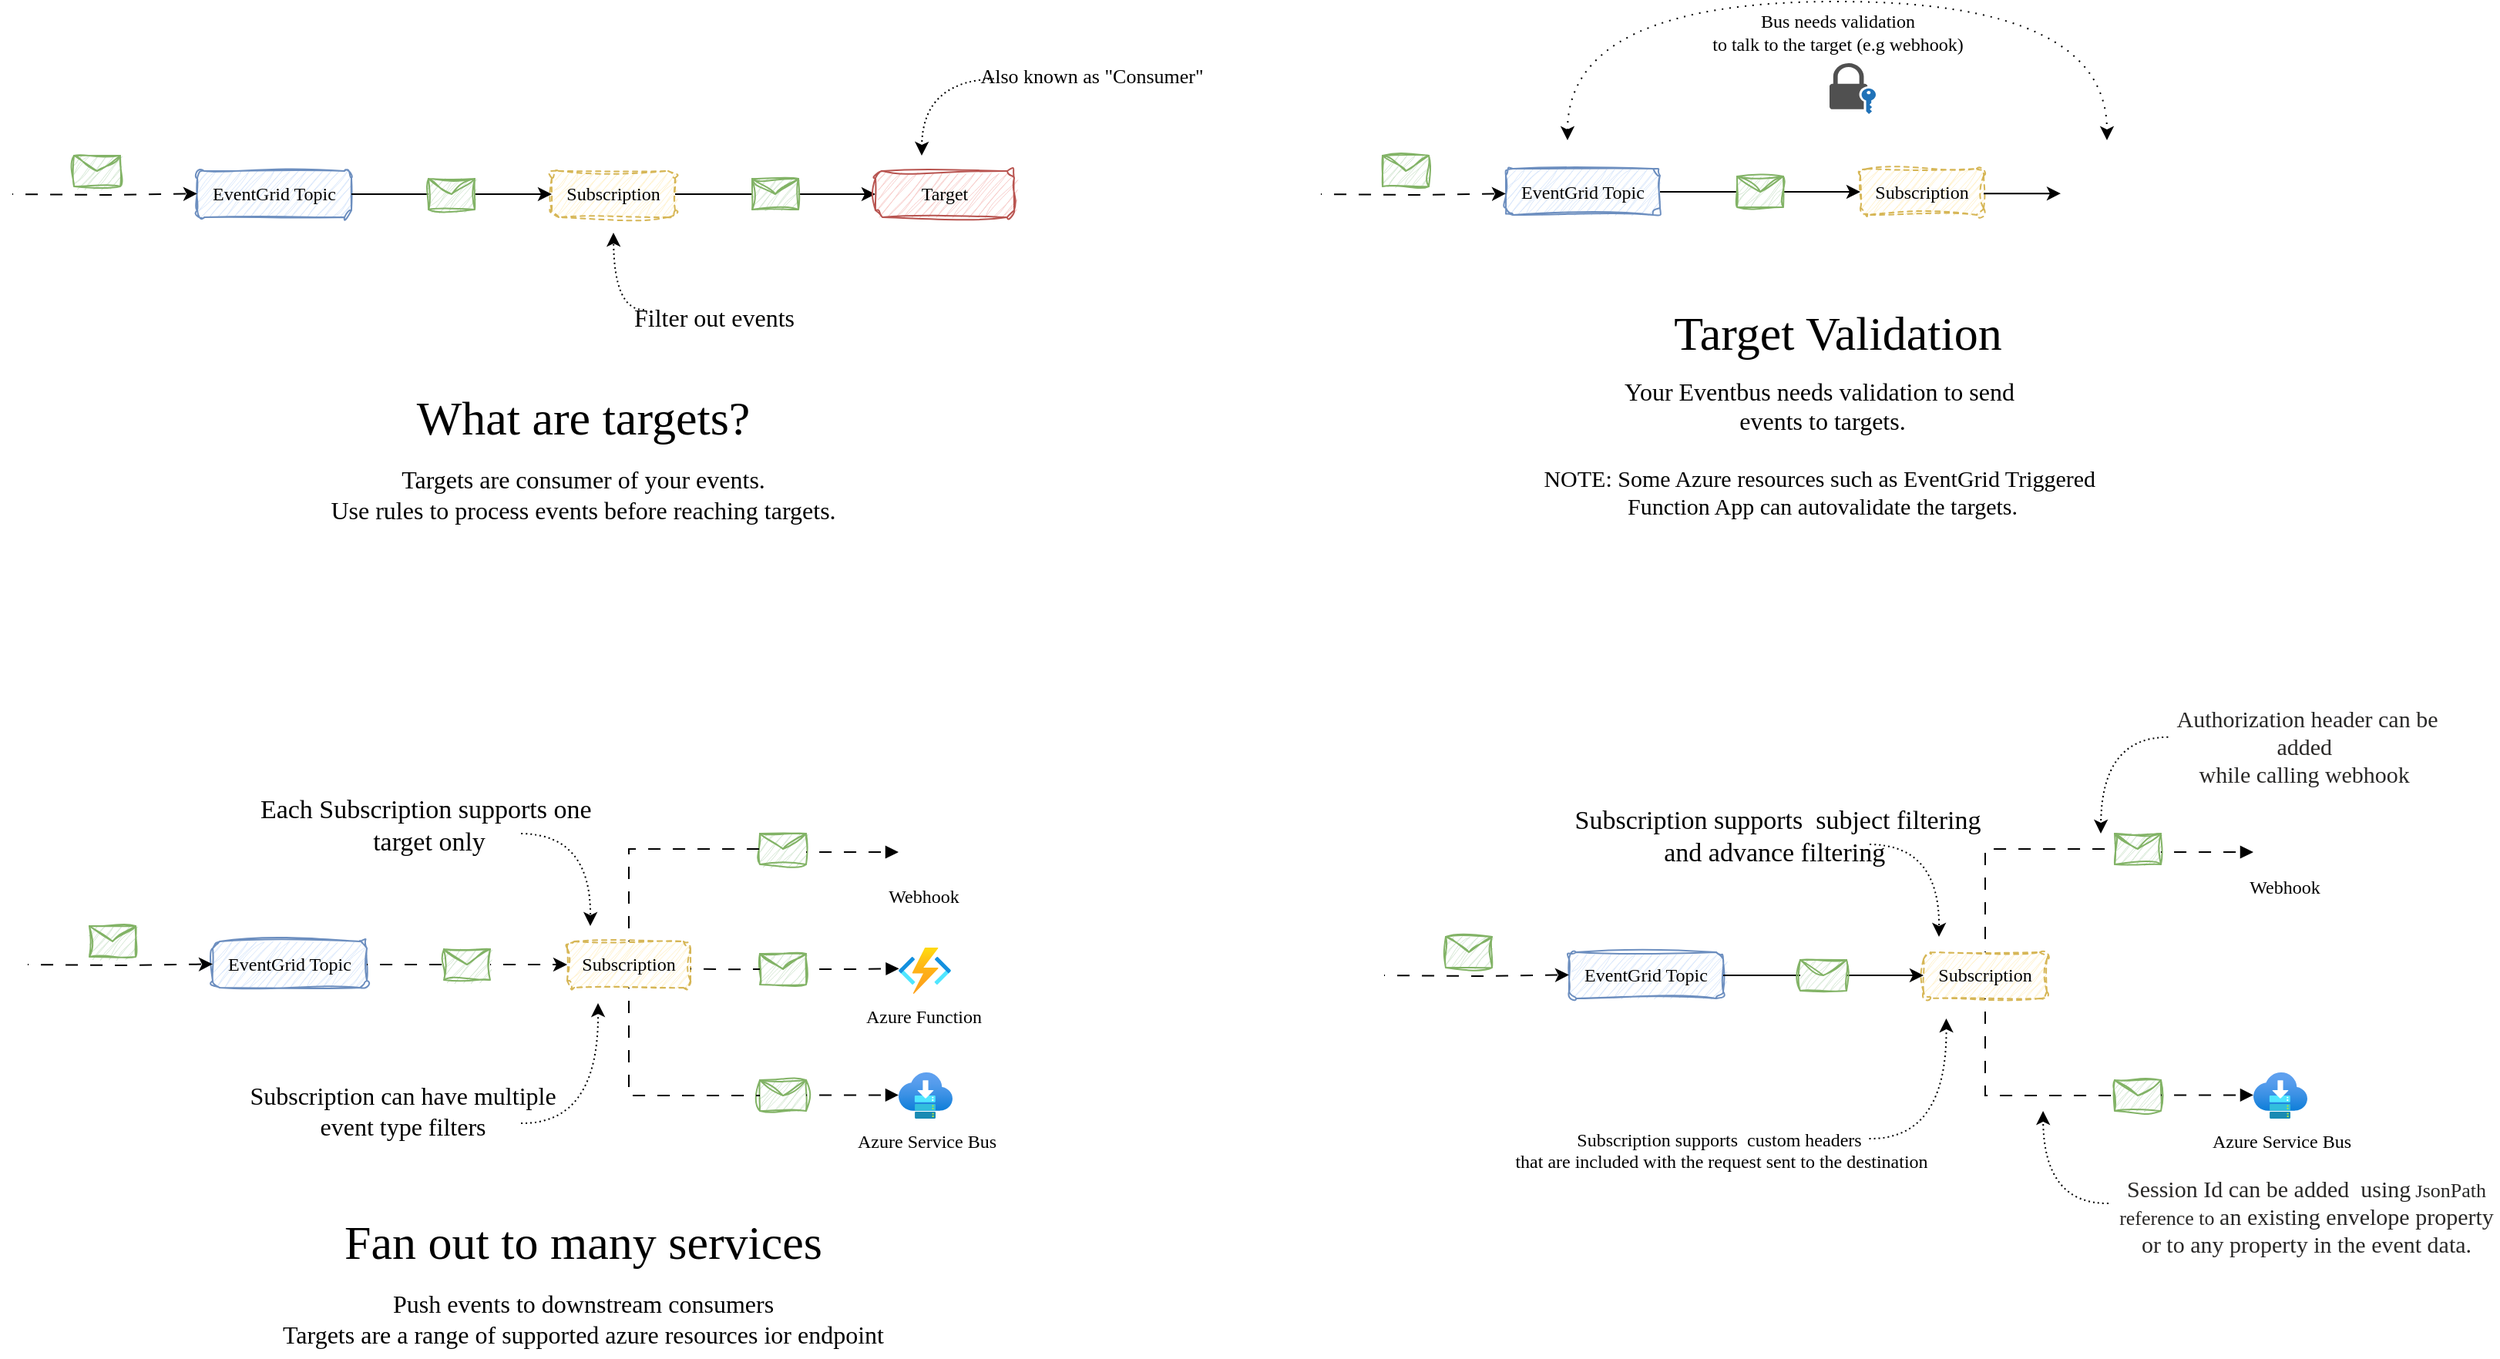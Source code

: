 <mxfile version="24.7.16">
  <diagram name="Page-1" id="GrYUF8oE6RTdTGo8shkD">
    <mxGraphModel dx="2281" dy="902" grid="1" gridSize="10" guides="1" tooltips="1" connect="1" arrows="1" fold="1" page="1" pageScale="1" pageWidth="850" pageHeight="1100" math="0" shadow="0">
      <root>
        <mxCell id="0" />
        <mxCell id="1" parent="0" />
        <mxCell id="PHdofVUeyuyEODz5zDS9-6" value="" style="edgeStyle=orthogonalEdgeStyle;rounded=0;orthogonalLoop=1;jettySize=auto;html=1;flowAnimation=0;" parent="1" source="PHdofVUeyuyEODz5zDS9-11" target="PHdofVUeyuyEODz5zDS9-2" edge="1">
          <mxGeometry relative="1" as="geometry" />
        </mxCell>
        <mxCell id="PHdofVUeyuyEODz5zDS9-1" value="&lt;font data-font-src=&quot;https://fonts.googleapis.com/css?family=Josefin+Sans&quot; face=&quot;Josefin Sans&quot;&gt;EventGrid Topic&lt;/font&gt;" style="rounded=1;whiteSpace=wrap;html=1;fillColor=#dae8fc;strokeColor=#6c8ebf;shadow=0;sketch=1;curveFitting=1;jiggle=2;" parent="1" vertex="1">
          <mxGeometry x="120" y="200" width="100" height="30" as="geometry" />
        </mxCell>
        <mxCell id="PHdofVUeyuyEODz5zDS9-5" value="" style="edgeStyle=orthogonalEdgeStyle;rounded=0;orthogonalLoop=1;jettySize=auto;html=1;flowAnimation=0;" parent="1" source="PHdofVUeyuyEODz5zDS9-13" target="PHdofVUeyuyEODz5zDS9-4" edge="1">
          <mxGeometry relative="1" as="geometry" />
        </mxCell>
        <mxCell id="PHdofVUeyuyEODz5zDS9-2" value="&lt;font face=&quot;Josefin Sans&quot;&gt;Subscription&lt;/font&gt;" style="rounded=1;whiteSpace=wrap;html=1;fillColor=#fff2cc;strokeColor=#d6b656;shadow=0;sketch=1;curveFitting=1;jiggle=2;dashed=1;" parent="1" vertex="1">
          <mxGeometry x="350" y="200" width="80" height="30" as="geometry" />
        </mxCell>
        <mxCell id="PHdofVUeyuyEODz5zDS9-4" value="&lt;font data-font-src=&quot;https://fonts.googleapis.com/css?family=Josefin+Sans&quot; face=&quot;Josefin Sans&quot;&gt;Target&lt;/font&gt;" style="rounded=1;whiteSpace=wrap;html=1;fillColor=#f8cecc;strokeColor=#b85450;shadow=0;sketch=1;curveFitting=1;jiggle=2;" parent="1" vertex="1">
          <mxGeometry x="560" y="200" width="90" height="30" as="geometry" />
        </mxCell>
        <mxCell id="PHdofVUeyuyEODz5zDS9-7" value="" style="shape=message;html=1;html=1;outlineConnect=0;labelPosition=center;verticalLabelPosition=bottom;align=center;verticalAlign=top;sketch=1;curveFitting=1;jiggle=2;fillColor=#d5e8d4;strokeColor=#82b366;" parent="1" vertex="1">
          <mxGeometry x="40" y="190" width="30" height="20" as="geometry" />
        </mxCell>
        <mxCell id="PHdofVUeyuyEODz5zDS9-8" value="" style="edgeStyle=orthogonalEdgeStyle;rounded=0;orthogonalLoop=1;jettySize=auto;html=1;flowAnimation=1;" parent="1" edge="1">
          <mxGeometry relative="1" as="geometry">
            <mxPoint y="215" as="sourcePoint" />
            <mxPoint x="120" y="214.71" as="targetPoint" />
          </mxGeometry>
        </mxCell>
        <mxCell id="PHdofVUeyuyEODz5zDS9-12" value="" style="edgeStyle=orthogonalEdgeStyle;rounded=0;orthogonalLoop=1;jettySize=auto;html=1;flowAnimation=0;endArrow=none;endFill=0;" parent="1" source="PHdofVUeyuyEODz5zDS9-1" target="PHdofVUeyuyEODz5zDS9-11" edge="1">
          <mxGeometry relative="1" as="geometry">
            <mxPoint x="240" y="215" as="sourcePoint" />
            <mxPoint x="320" y="215" as="targetPoint" />
          </mxGeometry>
        </mxCell>
        <mxCell id="PHdofVUeyuyEODz5zDS9-11" value="" style="shape=message;html=1;html=1;outlineConnect=0;labelPosition=center;verticalLabelPosition=bottom;align=center;verticalAlign=top;sketch=1;curveFitting=1;jiggle=2;fillColor=#d5e8d4;strokeColor=#82b366;" parent="1" vertex="1">
          <mxGeometry x="270" y="205" width="30" height="20" as="geometry" />
        </mxCell>
        <mxCell id="PHdofVUeyuyEODz5zDS9-14" value="" style="edgeStyle=orthogonalEdgeStyle;rounded=0;orthogonalLoop=1;jettySize=auto;html=1;flowAnimation=0;endArrow=none;endFill=0;" parent="1" source="PHdofVUeyuyEODz5zDS9-2" target="PHdofVUeyuyEODz5zDS9-13" edge="1">
          <mxGeometry relative="1" as="geometry">
            <mxPoint x="430" y="215" as="sourcePoint" />
            <mxPoint x="520" y="215" as="targetPoint" />
          </mxGeometry>
        </mxCell>
        <mxCell id="PHdofVUeyuyEODz5zDS9-13" value="" style="shape=message;html=1;html=1;outlineConnect=0;labelPosition=center;verticalLabelPosition=bottom;align=center;verticalAlign=top;sketch=1;curveFitting=1;jiggle=2;fillColor=#d5e8d4;strokeColor=#82b366;" parent="1" vertex="1">
          <mxGeometry x="480" y="205" width="30" height="20" as="geometry" />
        </mxCell>
        <mxCell id="PHdofVUeyuyEODz5zDS9-17" value="&lt;font style=&quot;font-size: 16px;&quot; data-font-src=&quot;https://fonts.googleapis.com/css?family=Caveat&quot; face=&quot;Caveat&quot;&gt;Filter out events&lt;/font&gt;" style="text;html=1;align=center;verticalAlign=middle;resizable=0;points=[];autosize=1;strokeColor=none;fillColor=none;" parent="1" vertex="1">
          <mxGeometry x="400" y="280" width="110" height="30" as="geometry" />
        </mxCell>
        <mxCell id="PHdofVUeyuyEODz5zDS9-18" value="" style="endArrow=classic;html=1;rounded=0;edgeStyle=orthogonalEdgeStyle;curved=1;dashed=1;dashPattern=1 2;" parent="1" edge="1">
          <mxGeometry width="50" height="50" relative="1" as="geometry">
            <mxPoint x="410" y="290" as="sourcePoint" />
            <mxPoint x="390" y="240" as="targetPoint" />
          </mxGeometry>
        </mxCell>
        <mxCell id="PHdofVUeyuyEODz5zDS9-19" value="&lt;font style=&quot;font-size: 13px;&quot; data-font-src=&quot;https://fonts.googleapis.com/css?family=Caveat&quot; face=&quot;Caveat&quot;&gt;Also known as &quot;Consumer&quot;&lt;/font&gt;" style="text;html=1;align=center;verticalAlign=middle;resizable=0;points=[];autosize=1;strokeColor=none;fillColor=none;" parent="1" vertex="1">
          <mxGeometry x="630" y="123" width="140" height="30" as="geometry" />
        </mxCell>
        <mxCell id="PHdofVUeyuyEODz5zDS9-20" value="" style="endArrow=classic;html=1;rounded=0;edgeStyle=orthogonalEdgeStyle;curved=1;dashed=1;dashPattern=1 2;" parent="1" edge="1">
          <mxGeometry width="50" height="50" relative="1" as="geometry">
            <mxPoint x="640" y="140" as="sourcePoint" />
            <mxPoint x="590" y="190" as="targetPoint" />
          </mxGeometry>
        </mxCell>
        <mxCell id="CdSDZ0MYqv3ggpqTRvi0-1" value="" style="edgeStyle=orthogonalEdgeStyle;rounded=0;orthogonalLoop=1;jettySize=auto;html=1;flowAnimation=0;" edge="1" parent="1" source="CdSDZ0MYqv3ggpqTRvi0-7" target="CdSDZ0MYqv3ggpqTRvi0-4">
          <mxGeometry relative="1" as="geometry" />
        </mxCell>
        <mxCell id="CdSDZ0MYqv3ggpqTRvi0-2" value="&lt;span style=&quot;font-family: &amp;quot;Josefin Sans&amp;quot;;&quot;&gt;EventGrid Topic&lt;/span&gt;" style="rounded=1;whiteSpace=wrap;html=1;fillColor=#dae8fc;strokeColor=#6c8ebf;shadow=0;sketch=1;curveFitting=1;jiggle=2;" vertex="1" parent="1">
          <mxGeometry x="969" y="198.5" width="100" height="30" as="geometry" />
        </mxCell>
        <mxCell id="CdSDZ0MYqv3ggpqTRvi0-4" value="&lt;font face=&quot;Josefin Sans&quot;&gt;Subscription&lt;/font&gt;" style="rounded=1;whiteSpace=wrap;html=1;fillColor=#fff2cc;strokeColor=#d6b656;shadow=0;sketch=1;curveFitting=1;jiggle=2;dashed=1;" vertex="1" parent="1">
          <mxGeometry x="1199" y="198.5" width="80" height="30" as="geometry" />
        </mxCell>
        <mxCell id="CdSDZ0MYqv3ggpqTRvi0-6" value="" style="edgeStyle=orthogonalEdgeStyle;rounded=0;orthogonalLoop=1;jettySize=auto;html=1;flowAnimation=0;endArrow=none;endFill=0;" edge="1" parent="1" source="CdSDZ0MYqv3ggpqTRvi0-2" target="CdSDZ0MYqv3ggpqTRvi0-7">
          <mxGeometry relative="1" as="geometry">
            <mxPoint x="1089" y="213.5" as="sourcePoint" />
            <mxPoint x="1169" y="213.5" as="targetPoint" />
          </mxGeometry>
        </mxCell>
        <mxCell id="CdSDZ0MYqv3ggpqTRvi0-7" value="" style="shape=message;html=1;html=1;outlineConnect=0;labelPosition=center;verticalLabelPosition=bottom;align=center;verticalAlign=top;sketch=1;curveFitting=1;jiggle=2;fillColor=#d5e8d4;strokeColor=#82b366;" vertex="1" parent="1">
          <mxGeometry x="1119" y="203.5" width="30" height="20" as="geometry" />
        </mxCell>
        <mxCell id="CdSDZ0MYqv3ggpqTRvi0-18" value="" style="shape=image;verticalLabelPosition=bottom;labelBackgroundColor=default;verticalAlign=top;aspect=fixed;imageAspect=0;image=https://a.slack-edge.com/80588/img/services/outgoing-webhook_512.png;" vertex="1" parent="1">
          <mxGeometry x="1329" y="182.5" width="62" height="62" as="geometry" />
        </mxCell>
        <mxCell id="CdSDZ0MYqv3ggpqTRvi0-26" value="" style="edgeStyle=orthogonalEdgeStyle;rounded=0;orthogonalLoop=1;jettySize=auto;html=1;flowAnimation=0;" edge="1" parent="1">
          <mxGeometry relative="1" as="geometry">
            <mxPoint x="1279" y="214.58" as="sourcePoint" />
            <mxPoint x="1329" y="214.58" as="targetPoint" />
          </mxGeometry>
        </mxCell>
        <mxCell id="CdSDZ0MYqv3ggpqTRvi0-27" value="" style="endArrow=classic;startArrow=classic;html=1;rounded=0;edgeStyle=orthogonalEdgeStyle;curved=1;dashed=1;dashPattern=1 4;" edge="1" parent="1">
          <mxGeometry width="50" height="50" relative="1" as="geometry">
            <mxPoint x="1009" y="180" as="sourcePoint" />
            <mxPoint x="1359" y="180" as="targetPoint" />
            <Array as="points">
              <mxPoint x="1009" y="90" />
              <mxPoint x="1359" y="90" />
            </Array>
          </mxGeometry>
        </mxCell>
        <mxCell id="CdSDZ0MYqv3ggpqTRvi0-31" value="" style="pointerEvents=1;shadow=0;dashed=0;html=1;strokeColor=none;fillColor=#505050;labelPosition=center;verticalLabelPosition=bottom;verticalAlign=top;outlineConnect=0;align=center;shape=mxgraph.office.security.lock_with_key_security_blue;" vertex="1" parent="1">
          <mxGeometry x="1179" y="130" width="30" height="33" as="geometry" />
        </mxCell>
        <mxCell id="CdSDZ0MYqv3ggpqTRvi0-33" value="Bus needs validation&lt;div&gt;to talk to the target (e.g webhook)&lt;/div&gt;" style="text;html=1;align=center;verticalAlign=middle;resizable=0;points=[];autosize=1;strokeColor=none;fillColor=none;fontFamily=Josefin Sans;fontSource=https%3A%2F%2Ffonts.googleapis.com%2Fcss%3Ffamily%3DJosefin%2BSans;" vertex="1" parent="1">
          <mxGeometry x="1079" y="90" width="210" height="40" as="geometry" />
        </mxCell>
        <mxCell id="CdSDZ0MYqv3ggpqTRvi0-36" value="What are targets?" style="text;html=1;align=center;verticalAlign=middle;resizable=0;points=[];autosize=1;strokeColor=none;fillColor=none;fontFamily=Josefin Sans;fontSource=https%3A%2F%2Ffonts.googleapis.com%2Fcss%3Ffamily%3DJosefin%2BSans;fontSize=31;" vertex="1" parent="1">
          <mxGeometry x="230" y="335" width="280" height="50" as="geometry" />
        </mxCell>
        <mxCell id="CdSDZ0MYqv3ggpqTRvi0-37" value="Targets are consumer of your events.&lt;div style=&quot;font-size: 16px;&quot;&gt;Use rules to process events before reaching targets.&lt;/div&gt;" style="text;html=1;align=center;verticalAlign=middle;resizable=0;points=[];autosize=1;strokeColor=none;fillColor=none;fontFamily=Poppins;fontSource=https%3A%2F%2Ffonts.googleapis.com%2Fcss%3Ffamily%3DPoppins;fontSize=16;" vertex="1" parent="1">
          <mxGeometry x="150" y="385" width="440" height="50" as="geometry" />
        </mxCell>
        <mxCell id="CdSDZ0MYqv3ggpqTRvi0-38" value="Target Validation" style="text;html=1;align=center;verticalAlign=middle;resizable=0;points=[];autosize=1;strokeColor=none;fillColor=none;fontFamily=Josefin Sans;fontSource=https%3A%2F%2Ffonts.googleapis.com%2Fcss%3Ffamily%3DJosefin%2BSans;fontSize=31;" vertex="1" parent="1">
          <mxGeometry x="1049" y="280" width="270" height="50" as="geometry" />
        </mxCell>
        <mxCell id="CdSDZ0MYqv3ggpqTRvi0-41" value="Your Eventbus needs validation to send&amp;nbsp;&lt;div&gt;events to targets.&lt;/div&gt;&lt;div&gt;&lt;br&gt;&lt;/div&gt;&lt;div style=&quot;font-size: 15px;&quot;&gt;&lt;font style=&quot;font-size: 15px;&quot; face=&quot;Poppins&quot; data-font-src=&quot;https://fonts.googleapis.com/css?family=Poppins&quot;&gt;NOTE: Some Azure resources such as EventGrid Triggered&amp;nbsp;&lt;/font&gt;&lt;/div&gt;&lt;div style=&quot;font-size: 15px;&quot;&gt;&lt;font style=&quot;font-size: 15px;&quot; face=&quot;Poppins&quot; data-font-src=&quot;https://fonts.googleapis.com/css?family=Poppins&quot;&gt;Function App&amp;nbsp;&lt;span style=&quot;background-color: initial;&quot;&gt;can autovalidate the targets.&lt;/span&gt;&lt;/font&gt;&lt;/div&gt;" style="text;html=1;align=center;verticalAlign=middle;resizable=0;points=[];autosize=1;strokeColor=none;fillColor=none;fontFamily=Poppins;fontSource=https%3A%2F%2Ffonts.googleapis.com%2Fcss%3Ffamily%3DPoppins;fontSize=16;" vertex="1" parent="1">
          <mxGeometry x="949" y="325" width="450" height="110" as="geometry" />
        </mxCell>
        <mxCell id="CdSDZ0MYqv3ggpqTRvi0-42" value="" style="edgeStyle=orthogonalEdgeStyle;rounded=0;orthogonalLoop=1;jettySize=auto;html=1;flowAnimation=1;" edge="1" parent="1" source="CdSDZ0MYqv3ggpqTRvi0-48" target="CdSDZ0MYqv3ggpqTRvi0-44">
          <mxGeometry relative="1" as="geometry" />
        </mxCell>
        <mxCell id="CdSDZ0MYqv3ggpqTRvi0-43" value="&lt;span style=&quot;font-family: &amp;quot;Josefin Sans&amp;quot;;&quot;&gt;EventGrid Topic&lt;/span&gt;" style="rounded=1;whiteSpace=wrap;html=1;fillColor=#dae8fc;strokeColor=#6c8ebf;shadow=0;sketch=1;curveFitting=1;jiggle=2;" vertex="1" parent="1">
          <mxGeometry x="130" y="700" width="100" height="30" as="geometry" />
        </mxCell>
        <mxCell id="CdSDZ0MYqv3ggpqTRvi0-44" value="&lt;font face=&quot;Josefin Sans&quot;&gt;Subscription&lt;/font&gt;" style="rounded=1;whiteSpace=wrap;html=1;fillColor=#fff2cc;strokeColor=#d6b656;shadow=0;sketch=1;curveFitting=1;jiggle=2;dashed=1;" vertex="1" parent="1">
          <mxGeometry x="360" y="700" width="80" height="30" as="geometry" />
        </mxCell>
        <mxCell id="CdSDZ0MYqv3ggpqTRvi0-45" value="" style="shape=message;html=1;html=1;outlineConnect=0;labelPosition=center;verticalLabelPosition=bottom;align=center;verticalAlign=top;sketch=1;curveFitting=1;jiggle=2;fillColor=#d5e8d4;strokeColor=#82b366;" vertex="1" parent="1">
          <mxGeometry x="50" y="690" width="30" height="20" as="geometry" />
        </mxCell>
        <mxCell id="CdSDZ0MYqv3ggpqTRvi0-46" value="" style="edgeStyle=orthogonalEdgeStyle;rounded=0;orthogonalLoop=1;jettySize=auto;html=1;flowAnimation=1;" edge="1" parent="1">
          <mxGeometry relative="1" as="geometry">
            <mxPoint x="10" y="715" as="sourcePoint" />
            <mxPoint x="130" y="714.71" as="targetPoint" />
          </mxGeometry>
        </mxCell>
        <mxCell id="CdSDZ0MYqv3ggpqTRvi0-47" value="" style="edgeStyle=orthogonalEdgeStyle;rounded=0;orthogonalLoop=1;jettySize=auto;html=1;flowAnimation=1;endArrow=none;endFill=0;" edge="1" parent="1" source="CdSDZ0MYqv3ggpqTRvi0-43" target="CdSDZ0MYqv3ggpqTRvi0-48">
          <mxGeometry relative="1" as="geometry">
            <mxPoint x="250" y="715" as="sourcePoint" />
            <mxPoint x="330" y="715" as="targetPoint" />
          </mxGeometry>
        </mxCell>
        <mxCell id="CdSDZ0MYqv3ggpqTRvi0-48" value="" style="shape=message;html=1;html=1;outlineConnect=0;labelPosition=center;verticalLabelPosition=bottom;align=center;verticalAlign=top;sketch=1;curveFitting=1;jiggle=2;fillColor=#d5e8d4;strokeColor=#82b366;" vertex="1" parent="1">
          <mxGeometry x="280" y="705" width="30" height="20" as="geometry" />
        </mxCell>
        <mxCell id="CdSDZ0MYqv3ggpqTRvi0-49" value="" style="edgeStyle=orthogonalEdgeStyle;rounded=0;orthogonalLoop=1;jettySize=auto;html=1;flowAnimation=1;endArrow=block;endFill=1;entryX=0.008;entryY=0.455;entryDx=0;entryDy=0;entryPerimeter=0;" edge="1" parent="1" source="CdSDZ0MYqv3ggpqTRvi0-60" target="CdSDZ0MYqv3ggpqTRvi0-53">
          <mxGeometry relative="1" as="geometry">
            <mxPoint x="315" y="716" as="sourcePoint" />
            <mxPoint x="571.464" y="716.28" as="targetPoint" />
          </mxGeometry>
        </mxCell>
        <mxCell id="CdSDZ0MYqv3ggpqTRvi0-53" value="" style="image;aspect=fixed;html=1;points=[];align=center;fontSize=12;image=img/lib/azure2/iot/Function_Apps.svg;" vertex="1" parent="1">
          <mxGeometry x="575" y="704" width="34" height="30" as="geometry" />
        </mxCell>
        <mxCell id="CdSDZ0MYqv3ggpqTRvi0-55" value="" style="shape=image;verticalLabelPosition=bottom;labelBackgroundColor=default;verticalAlign=top;aspect=fixed;imageAspect=0;image=https://a.slack-edge.com/80588/img/services/outgoing-webhook_512.png;" vertex="1" parent="1">
          <mxGeometry x="581" y="630" width="20" height="20" as="geometry" />
        </mxCell>
        <mxCell id="CdSDZ0MYqv3ggpqTRvi0-58" value="" style="image;aspect=fixed;html=1;points=[];align=center;fontSize=12;image=img/lib/azure2/general/Service_Bus.svg;" vertex="1" parent="1">
          <mxGeometry x="575" y="785" width="35" height="30" as="geometry" />
        </mxCell>
        <mxCell id="CdSDZ0MYqv3ggpqTRvi0-60" value="" style="shape=message;html=1;html=1;outlineConnect=0;labelPosition=center;verticalLabelPosition=bottom;align=center;verticalAlign=top;sketch=1;curveFitting=1;jiggle=2;fillColor=#d5e8d4;strokeColor=#82b366;" vertex="1" parent="1">
          <mxGeometry x="485" y="708" width="30" height="20" as="geometry" />
        </mxCell>
        <mxCell id="CdSDZ0MYqv3ggpqTRvi0-65" value="" style="shape=message;html=1;html=1;outlineConnect=0;labelPosition=center;verticalLabelPosition=bottom;align=center;verticalAlign=top;sketch=1;curveFitting=1;jiggle=2;fillColor=#d5e8d4;strokeColor=#82b366;" vertex="1" parent="1">
          <mxGeometry x="485" y="790" width="30" height="20" as="geometry" />
        </mxCell>
        <mxCell id="CdSDZ0MYqv3ggpqTRvi0-71" value="" style="shape=message;html=1;html=1;outlineConnect=0;labelPosition=center;verticalLabelPosition=bottom;align=center;verticalAlign=top;sketch=1;curveFitting=1;jiggle=2;fillColor=#d5e8d4;strokeColor=#82b366;" vertex="1" parent="1">
          <mxGeometry x="485" y="630" width="30" height="20" as="geometry" />
        </mxCell>
        <mxCell id="CdSDZ0MYqv3ggpqTRvi0-72" value="" style="edgeStyle=orthogonalEdgeStyle;rounded=0;orthogonalLoop=1;jettySize=auto;html=1;flowAnimation=1;endArrow=none;endFill=0;entryX=0;entryY=0.5;entryDx=0;entryDy=0;fontStyle=1" edge="1" parent="1" target="CdSDZ0MYqv3ggpqTRvi0-60">
          <mxGeometry relative="1" as="geometry">
            <mxPoint x="440" y="717.71" as="sourcePoint" />
            <mxPoint x="496" y="717.71" as="targetPoint" />
          </mxGeometry>
        </mxCell>
        <mxCell id="CdSDZ0MYqv3ggpqTRvi0-74" value="" style="edgeStyle=orthogonalEdgeStyle;rounded=0;orthogonalLoop=1;jettySize=auto;html=1;flowAnimation=1;endArrow=none;endFill=0;entryX=0;entryY=0.5;entryDx=0;entryDy=0;exitX=0.5;exitY=0;exitDx=0;exitDy=0;" edge="1" parent="1" source="CdSDZ0MYqv3ggpqTRvi0-44" target="CdSDZ0MYqv3ggpqTRvi0-71">
          <mxGeometry relative="1" as="geometry">
            <mxPoint x="450" y="727.71" as="sourcePoint" />
            <mxPoint x="620" y="728" as="targetPoint" />
          </mxGeometry>
        </mxCell>
        <mxCell id="CdSDZ0MYqv3ggpqTRvi0-75" value="" style="edgeStyle=orthogonalEdgeStyle;rounded=0;orthogonalLoop=1;jettySize=auto;html=1;flowAnimation=1;endArrow=none;endFill=0;entryX=0;entryY=0.5;entryDx=0;entryDy=0;exitX=0.5;exitY=1;exitDx=0;exitDy=0;" edge="1" parent="1" source="CdSDZ0MYqv3ggpqTRvi0-44" target="CdSDZ0MYqv3ggpqTRvi0-65">
          <mxGeometry relative="1" as="geometry">
            <mxPoint x="450" y="727.71" as="sourcePoint" />
            <mxPoint x="620" y="728" as="targetPoint" />
          </mxGeometry>
        </mxCell>
        <mxCell id="CdSDZ0MYqv3ggpqTRvi0-76" value="" style="edgeStyle=orthogonalEdgeStyle;rounded=0;orthogonalLoop=1;jettySize=auto;html=1;flowAnimation=1;endArrow=block;endFill=1;entryX=0.008;entryY=0.455;entryDx=0;entryDy=0;entryPerimeter=0;" edge="1" parent="1">
          <mxGeometry relative="1" as="geometry">
            <mxPoint x="515" y="799.71" as="sourcePoint" />
            <mxPoint x="575" y="799.71" as="targetPoint" />
          </mxGeometry>
        </mxCell>
        <mxCell id="CdSDZ0MYqv3ggpqTRvi0-77" value="" style="edgeStyle=orthogonalEdgeStyle;rounded=0;orthogonalLoop=1;jettySize=auto;html=1;flowAnimation=1;endArrow=block;endFill=1;entryX=0.008;entryY=0.455;entryDx=0;entryDy=0;entryPerimeter=0;" edge="1" parent="1">
          <mxGeometry relative="1" as="geometry">
            <mxPoint x="515" y="642" as="sourcePoint" />
            <mxPoint x="575" y="642" as="targetPoint" />
          </mxGeometry>
        </mxCell>
        <mxCell id="CdSDZ0MYqv3ggpqTRvi0-78" value="&lt;font style=&quot;font-size: 17px;&quot; face=&quot;Caveat&quot;&gt;Each Subscription supports one&amp;nbsp;&lt;/font&gt;&lt;div style=&quot;font-size: 17px;&quot;&gt;&lt;font style=&quot;font-size: 17px;&quot; face=&quot;Caveat&quot;&gt;target only&lt;/font&gt;&lt;/div&gt;" style="text;html=1;align=center;verticalAlign=middle;resizable=0;points=[];autosize=1;strokeColor=none;fillColor=none;" vertex="1" parent="1">
          <mxGeometry x="165" y="600" width="210" height="50" as="geometry" />
        </mxCell>
        <mxCell id="CdSDZ0MYqv3ggpqTRvi0-79" value="" style="endArrow=classic;html=1;rounded=0;edgeStyle=orthogonalEdgeStyle;curved=1;dashed=1;dashPattern=1 2;" edge="1" parent="1">
          <mxGeometry width="50" height="50" relative="1" as="geometry">
            <mxPoint x="330" y="630" as="sourcePoint" />
            <mxPoint x="375" y="690" as="targetPoint" />
          </mxGeometry>
        </mxCell>
        <mxCell id="CdSDZ0MYqv3ggpqTRvi0-82" value="&lt;font style=&quot;font-size: 16px;&quot; data-font-src=&quot;https://fonts.googleapis.com/css?family=Caveat&quot; face=&quot;Caveat&quot;&gt;Subscription can have multiple&amp;nbsp;&lt;/font&gt;&lt;div&gt;&lt;font style=&quot;font-size: 16px;&quot; data-font-src=&quot;https://fonts.googleapis.com/css?family=Caveat&quot; face=&quot;Caveat&quot;&gt;event type filters&amp;nbsp;&lt;/font&gt;&lt;/div&gt;" style="text;html=1;align=center;verticalAlign=middle;resizable=0;points=[];autosize=1;strokeColor=none;fillColor=none;" vertex="1" parent="1">
          <mxGeometry x="160" y="785" width="190" height="50" as="geometry" />
        </mxCell>
        <mxCell id="CdSDZ0MYqv3ggpqTRvi0-83" value="" style="endArrow=classic;html=1;rounded=0;edgeStyle=orthogonalEdgeStyle;curved=1;dashed=1;dashPattern=1 2;" edge="1" parent="1">
          <mxGeometry width="50" height="50" relative="1" as="geometry">
            <mxPoint x="330" y="818" as="sourcePoint" />
            <mxPoint x="380" y="740" as="targetPoint" />
          </mxGeometry>
        </mxCell>
        <mxCell id="CdSDZ0MYqv3ggpqTRvi0-84" value="Webhook" style="text;html=1;align=center;verticalAlign=middle;resizable=0;points=[];autosize=1;strokeColor=none;fillColor=none;fontFamily=Josefin Sans;fontSource=https%3A%2F%2Ffonts.googleapis.com%2Fcss%3Ffamily%3DJosefin%2BSans;" vertex="1" parent="1">
          <mxGeometry x="556" y="656" width="70" height="30" as="geometry" />
        </mxCell>
        <mxCell id="CdSDZ0MYqv3ggpqTRvi0-85" value="Azure Function" style="text;html=1;align=center;verticalAlign=middle;resizable=0;points=[];autosize=1;strokeColor=none;fillColor=none;fontFamily=Josefin Sans;fontSource=https%3A%2F%2Ffonts.googleapis.com%2Fcss%3Ffamily%3DJosefin%2BSans;" vertex="1" parent="1">
          <mxGeometry x="541" y="734" width="100" height="30" as="geometry" />
        </mxCell>
        <mxCell id="CdSDZ0MYqv3ggpqTRvi0-86" value="Azure Service Bus" style="text;html=1;align=center;verticalAlign=middle;resizable=0;points=[];autosize=1;strokeColor=none;fillColor=none;fontFamily=Josefin Sans;fontSource=https%3A%2F%2Ffonts.googleapis.com%2Fcss%3Ffamily%3DJosefin%2BSans;" vertex="1" parent="1">
          <mxGeometry x="532.5" y="815" width="120" height="30" as="geometry" />
        </mxCell>
        <mxCell id="CdSDZ0MYqv3ggpqTRvi0-87" value="Fan out to many services" style="text;html=1;align=center;verticalAlign=middle;resizable=0;points=[];autosize=1;strokeColor=none;fillColor=none;fontFamily=Josefin Sans;fontSource=https%3A%2F%2Ffonts.googleapis.com%2Fcss%3Ffamily%3DJosefin%2BSans;fontSize=31;" vertex="1" parent="1">
          <mxGeometry x="185" y="870" width="370" height="50" as="geometry" />
        </mxCell>
        <mxCell id="CdSDZ0MYqv3ggpqTRvi0-88" value="&lt;div style=&quot;font-size: 16px;&quot;&gt;Push events to downstream consumers&lt;/div&gt;&lt;div style=&quot;font-size: 16px;&quot;&gt;Targets are a range of supported azure resources ior endpoint&lt;/div&gt;" style="text;html=1;align=center;verticalAlign=middle;resizable=0;points=[];autosize=1;strokeColor=none;fillColor=none;fontFamily=Poppins;fontSource=https%3A%2F%2Ffonts.googleapis.com%2Fcss%3Ffamily%3DPoppins;fontSize=16;" vertex="1" parent="1">
          <mxGeometry x="110" y="920" width="520" height="50" as="geometry" />
        </mxCell>
        <mxCell id="CdSDZ0MYqv3ggpqTRvi0-89" value="" style="shape=message;html=1;html=1;outlineConnect=0;labelPosition=center;verticalLabelPosition=bottom;align=center;verticalAlign=top;sketch=1;curveFitting=1;jiggle=2;fillColor=#d5e8d4;strokeColor=#82b366;" vertex="1" parent="1">
          <mxGeometry x="889" y="190" width="30" height="20" as="geometry" />
        </mxCell>
        <mxCell id="CdSDZ0MYqv3ggpqTRvi0-90" value="" style="edgeStyle=orthogonalEdgeStyle;rounded=0;orthogonalLoop=1;jettySize=auto;html=1;flowAnimation=1;" edge="1" parent="1">
          <mxGeometry relative="1" as="geometry">
            <mxPoint x="849" y="215" as="sourcePoint" />
            <mxPoint x="969" y="214.71" as="targetPoint" />
          </mxGeometry>
        </mxCell>
        <mxCell id="CdSDZ0MYqv3ggpqTRvi0-91" value="" style="edgeStyle=orthogonalEdgeStyle;rounded=0;orthogonalLoop=1;jettySize=auto;html=1;flowAnimation=0;" edge="1" parent="1" source="CdSDZ0MYqv3ggpqTRvi0-99" target="CdSDZ0MYqv3ggpqTRvi0-94">
          <mxGeometry relative="1" as="geometry" />
        </mxCell>
        <mxCell id="CdSDZ0MYqv3ggpqTRvi0-92" value="&lt;font data-font-src=&quot;https://fonts.googleapis.com/css?family=Josefin+Sans&quot; face=&quot;Josefin Sans&quot;&gt;EventGrid Topic&lt;/font&gt;" style="rounded=1;whiteSpace=wrap;html=1;fillColor=#dae8fc;strokeColor=#6c8ebf;shadow=0;sketch=1;curveFitting=1;jiggle=2;" vertex="1" parent="1">
          <mxGeometry x="1010" y="707" width="100" height="30" as="geometry" />
        </mxCell>
        <mxCell id="CdSDZ0MYqv3ggpqTRvi0-94" value="&lt;font face=&quot;Josefin Sans&quot;&gt;Subscription&lt;/font&gt;" style="rounded=1;whiteSpace=wrap;html=1;fillColor=#fff2cc;strokeColor=#d6b656;shadow=0;sketch=1;curveFitting=1;jiggle=2;dashed=1;" vertex="1" parent="1">
          <mxGeometry x="1240" y="707" width="80" height="30" as="geometry" />
        </mxCell>
        <mxCell id="CdSDZ0MYqv3ggpqTRvi0-96" value="" style="shape=message;html=1;html=1;outlineConnect=0;labelPosition=center;verticalLabelPosition=bottom;align=center;verticalAlign=top;sketch=1;curveFitting=1;jiggle=2;fillColor=#d5e8d4;strokeColor=#82b366;" vertex="1" parent="1">
          <mxGeometry x="930" y="697" width="30" height="20" as="geometry" />
        </mxCell>
        <mxCell id="CdSDZ0MYqv3ggpqTRvi0-97" value="" style="edgeStyle=orthogonalEdgeStyle;rounded=0;orthogonalLoop=1;jettySize=auto;html=1;flowAnimation=1;" edge="1" parent="1">
          <mxGeometry relative="1" as="geometry">
            <mxPoint x="890" y="722" as="sourcePoint" />
            <mxPoint x="1010" y="721.71" as="targetPoint" />
          </mxGeometry>
        </mxCell>
        <mxCell id="CdSDZ0MYqv3ggpqTRvi0-98" value="" style="edgeStyle=orthogonalEdgeStyle;rounded=0;orthogonalLoop=1;jettySize=auto;html=1;flowAnimation=0;endArrow=none;endFill=0;" edge="1" parent="1" source="CdSDZ0MYqv3ggpqTRvi0-92" target="CdSDZ0MYqv3ggpqTRvi0-99">
          <mxGeometry relative="1" as="geometry">
            <mxPoint x="1130" y="722" as="sourcePoint" />
            <mxPoint x="1210" y="722" as="targetPoint" />
          </mxGeometry>
        </mxCell>
        <mxCell id="CdSDZ0MYqv3ggpqTRvi0-99" value="" style="shape=message;html=1;html=1;outlineConnect=0;labelPosition=center;verticalLabelPosition=bottom;align=center;verticalAlign=top;sketch=1;curveFitting=1;jiggle=2;fillColor=#d5e8d4;strokeColor=#82b366;" vertex="1" parent="1">
          <mxGeometry x="1160" y="712" width="30" height="20" as="geometry" />
        </mxCell>
        <mxCell id="CdSDZ0MYqv3ggpqTRvi0-110" value="" style="shape=image;verticalLabelPosition=bottom;labelBackgroundColor=default;verticalAlign=top;aspect=fixed;imageAspect=0;image=https://a.slack-edge.com/80588/img/services/outgoing-webhook_512.png;" vertex="1" parent="1">
          <mxGeometry x="1456.5" y="620" width="35" height="35" as="geometry" />
        </mxCell>
        <mxCell id="CdSDZ0MYqv3ggpqTRvi0-111" value="" style="image;aspect=fixed;html=1;points=[];align=center;fontSize=12;image=img/lib/azure2/general/Service_Bus.svg;" vertex="1" parent="1">
          <mxGeometry x="1454" y="785" width="35" height="30" as="geometry" />
        </mxCell>
        <mxCell id="CdSDZ0MYqv3ggpqTRvi0-113" value="" style="shape=message;html=1;html=1;outlineConnect=0;labelPosition=center;verticalLabelPosition=bottom;align=center;verticalAlign=top;sketch=1;curveFitting=1;jiggle=2;fillColor=#d5e8d4;strokeColor=#82b366;" vertex="1" parent="1">
          <mxGeometry x="1364" y="790" width="30" height="20" as="geometry" />
        </mxCell>
        <mxCell id="CdSDZ0MYqv3ggpqTRvi0-114" value="" style="shape=message;html=1;html=1;outlineConnect=0;labelPosition=center;verticalLabelPosition=bottom;align=center;verticalAlign=top;sketch=1;curveFitting=1;jiggle=2;fillColor=#d5e8d4;strokeColor=#82b366;" vertex="1" parent="1">
          <mxGeometry x="1364" y="630" width="30" height="20" as="geometry" />
        </mxCell>
        <mxCell id="CdSDZ0MYqv3ggpqTRvi0-116" value="" style="edgeStyle=orthogonalEdgeStyle;rounded=0;orthogonalLoop=1;jettySize=auto;html=1;flowAnimation=1;endArrow=none;endFill=0;entryX=0;entryY=0.5;entryDx=0;entryDy=0;exitX=0.5;exitY=0;exitDx=0;exitDy=0;" edge="1" parent="1" target="CdSDZ0MYqv3ggpqTRvi0-114" source="CdSDZ0MYqv3ggpqTRvi0-94">
          <mxGeometry relative="1" as="geometry">
            <mxPoint x="1279" y="700" as="sourcePoint" />
            <mxPoint x="1499" y="728" as="targetPoint" />
          </mxGeometry>
        </mxCell>
        <mxCell id="CdSDZ0MYqv3ggpqTRvi0-117" value="" style="edgeStyle=orthogonalEdgeStyle;rounded=0;orthogonalLoop=1;jettySize=auto;html=1;flowAnimation=1;endArrow=none;endFill=0;entryX=0;entryY=0.5;entryDx=0;entryDy=0;exitX=0.5;exitY=1;exitDx=0;exitDy=0;" edge="1" parent="1" target="CdSDZ0MYqv3ggpqTRvi0-113" source="CdSDZ0MYqv3ggpqTRvi0-94">
          <mxGeometry relative="1" as="geometry">
            <mxPoint x="1279" y="730" as="sourcePoint" />
            <mxPoint x="1499" y="728" as="targetPoint" />
          </mxGeometry>
        </mxCell>
        <mxCell id="CdSDZ0MYqv3ggpqTRvi0-118" value="" style="edgeStyle=orthogonalEdgeStyle;rounded=0;orthogonalLoop=1;jettySize=auto;html=1;flowAnimation=1;endArrow=block;endFill=1;entryX=0.008;entryY=0.455;entryDx=0;entryDy=0;entryPerimeter=0;" edge="1" parent="1">
          <mxGeometry relative="1" as="geometry">
            <mxPoint x="1394" y="799.71" as="sourcePoint" />
            <mxPoint x="1454" y="799.71" as="targetPoint" />
          </mxGeometry>
        </mxCell>
        <mxCell id="CdSDZ0MYqv3ggpqTRvi0-119" value="" style="edgeStyle=orthogonalEdgeStyle;rounded=0;orthogonalLoop=1;jettySize=auto;html=1;flowAnimation=1;endArrow=block;endFill=1;entryX=0.008;entryY=0.455;entryDx=0;entryDy=0;entryPerimeter=0;" edge="1" parent="1">
          <mxGeometry relative="1" as="geometry">
            <mxPoint x="1394" y="642" as="sourcePoint" />
            <mxPoint x="1454" y="642" as="targetPoint" />
          </mxGeometry>
        </mxCell>
        <mxCell id="CdSDZ0MYqv3ggpqTRvi0-120" value="Webhook" style="text;html=1;align=center;verticalAlign=middle;resizable=0;points=[];autosize=1;strokeColor=none;fillColor=none;fontFamily=Josefin Sans;fontSource=https%3A%2F%2Ffonts.googleapis.com%2Fcss%3Ffamily%3DJosefin%2BSans;" vertex="1" parent="1">
          <mxGeometry x="1439" y="650" width="70" height="30" as="geometry" />
        </mxCell>
        <mxCell id="CdSDZ0MYqv3ggpqTRvi0-122" value="Azure Service Bus" style="text;html=1;align=center;verticalAlign=middle;resizable=0;points=[];autosize=1;strokeColor=none;fillColor=none;fontFamily=Josefin Sans;fontSource=https%3A%2F%2Ffonts.googleapis.com%2Fcss%3Ffamily%3DJosefin%2BSans;" vertex="1" parent="1">
          <mxGeometry x="1411.5" y="815" width="120" height="30" as="geometry" />
        </mxCell>
        <mxCell id="CdSDZ0MYqv3ggpqTRvi0-123" value="&lt;font face=&quot;Caveat&quot; data-font-src=&quot;https://fonts.googleapis.com/css?family=Caveat&quot; style=&quot;font-size: 17px;&quot;&gt;Subscription supports&amp;nbsp; subject filtering&lt;/font&gt;&lt;div&gt;&lt;font data-font-src=&quot;https://fonts.googleapis.com/css?family=Caveat&quot; face=&quot;Caveat&quot; style=&quot;font-size: 17px;&quot;&gt;and advance filtering&amp;nbsp;&lt;/font&gt;&lt;/div&gt;" style="text;html=1;align=center;verticalAlign=middle;resizable=0;points=[];autosize=1;strokeColor=none;fillColor=none;" vertex="1" parent="1">
          <mxGeometry x="1020" y="607" width="250" height="50" as="geometry" />
        </mxCell>
        <mxCell id="CdSDZ0MYqv3ggpqTRvi0-124" value="" style="endArrow=classic;html=1;rounded=0;edgeStyle=orthogonalEdgeStyle;curved=1;dashed=1;dashPattern=1 2;" edge="1" parent="1">
          <mxGeometry width="50" height="50" relative="1" as="geometry">
            <mxPoint x="1205" y="637" as="sourcePoint" />
            <mxPoint x="1250" y="697" as="targetPoint" />
          </mxGeometry>
        </mxCell>
        <mxCell id="CdSDZ0MYqv3ggpqTRvi0-125" value="Subscription supports  custom headers &#xa;that are included with the request sent to the destination" style="text;align=center;verticalAlign=middle;resizable=0;points=[];autosize=1;strokeColor=none;fillColor=none;fontFamily=Caveat;fontSource=https%3A%2F%2Ffonts.googleapis.com%2Fcss%3Ffamily%3DCaveat;" vertex="1" parent="1">
          <mxGeometry x="949" y="815" width="320" height="40" as="geometry" />
        </mxCell>
        <mxCell id="CdSDZ0MYqv3ggpqTRvi0-126" value="" style="endArrow=classic;html=1;rounded=0;edgeStyle=orthogonalEdgeStyle;curved=1;dashed=1;dashPattern=1 2;" edge="1" parent="1">
          <mxGeometry width="50" height="50" relative="1" as="geometry">
            <mxPoint x="1204.74" y="828" as="sourcePoint" />
            <mxPoint x="1254.74" y="750" as="targetPoint" />
          </mxGeometry>
        </mxCell>
        <mxCell id="CdSDZ0MYqv3ggpqTRvi0-127" value="&lt;span style=&quot;color: rgb(41, 40, 39); font-style: normal; font-variant-ligatures: normal; font-variant-caps: normal; font-weight: 400; letter-spacing: normal; orphans: 2; text-indent: 0px; text-transform: none; widows: 2; word-spacing: 0px; -webkit-text-stroke-width: 0px; white-space: normal; background-color: rgb(255, 255, 255); text-decoration-thickness: initial; text-decoration-style: initial; text-decoration-color: initial; float: none; display: inline !important; font-size: 15px;&quot;&gt;&lt;font style=&quot;font-size: 15px;&quot;&gt;Authorization header can be added&amp;nbsp;&lt;/font&gt;&lt;/span&gt;&lt;div style=&quot;font-size: 15px;&quot;&gt;&lt;span style=&quot;color: rgb(41, 40, 39); font-style: normal; font-variant-ligatures: normal; font-variant-caps: normal; font-weight: 400; letter-spacing: normal; orphans: 2; text-indent: 0px; text-transform: none; widows: 2; word-spacing: 0px; -webkit-text-stroke-width: 0px; white-space: normal; background-color: rgb(255, 255, 255); text-decoration-thickness: initial; text-decoration-style: initial; text-decoration-color: initial; float: none; display: inline !important;&quot;&gt;&lt;font style=&quot;font-size: 15px;&quot;&gt;while calling webhook&amp;nbsp;&lt;/font&gt;&lt;/span&gt;&lt;/div&gt;" style="text;whiteSpace=wrap;html=1;align=center;fontFamily=Caveat;fontSource=https%3A%2F%2Ffonts.googleapis.com%2Fcss%3Ffamily%3DCaveat;" vertex="1" parent="1">
          <mxGeometry x="1396.5" y="540" width="183.5" height="40" as="geometry" />
        </mxCell>
        <mxCell id="CdSDZ0MYqv3ggpqTRvi0-128" value="" style="endArrow=classic;html=1;rounded=0;edgeStyle=orthogonalEdgeStyle;curved=1;dashed=1;dashPattern=1 2;exitX=0.012;exitY=0.685;exitDx=0;exitDy=0;exitPerimeter=0;" edge="1" parent="1" source="CdSDZ0MYqv3ggpqTRvi0-127">
          <mxGeometry width="50" height="50" relative="1" as="geometry">
            <mxPoint x="1310" y="570" as="sourcePoint" />
            <mxPoint x="1355" y="630" as="targetPoint" />
          </mxGeometry>
        </mxCell>
        <mxCell id="CdSDZ0MYqv3ggpqTRvi0-129" value="&lt;font data-font-src=&quot;https://fonts.googleapis.com/css?family=Caveat&quot; face=&quot;Caveat&quot;&gt;&lt;font style=&quot;&quot; color=&quot;#292827&quot;&gt;&lt;span style=&quot;font-size: 15px; background-color: rgb(255, 255, 255);&quot;&gt;Session Id can be added&amp;nbsp; using&lt;/span&gt;&lt;/font&gt;&lt;span style=&quot;color: rgb(41, 40, 39); text-align: start; background-color: rgb(255, 255, 255);&quot;&gt;&lt;font style=&quot;&quot; data-font-src=&quot;https://fonts.googleapis.com/css?family=Caveat&quot;&gt;&amp;nbsp;J&lt;font style=&quot;font-size: 13px;&quot;&gt;sonPath reference to &lt;/font&gt;&lt;font style=&quot;font-size: 15px;&quot;&gt;an existing envelope property or to any property in the event data.&lt;/font&gt;&lt;/font&gt;&lt;/span&gt;&lt;/font&gt;" style="text;whiteSpace=wrap;html=1;align=center;fontFamily=Caveat;fontSource=https%3A%2F%2Ffonts.googleapis.com%2Fcss%3Ffamily%3DCaveat;" vertex="1" parent="1">
          <mxGeometry x="1363.75" y="845" width="249" height="40" as="geometry" />
        </mxCell>
        <mxCell id="CdSDZ0MYqv3ggpqTRvi0-130" value="" style="endArrow=classic;html=1;rounded=0;edgeStyle=orthogonalEdgeStyle;curved=1;dashed=1;dashPattern=1 2;" edge="1" parent="1">
          <mxGeometry width="50" height="50" relative="1" as="geometry">
            <mxPoint x="1360" y="870" as="sourcePoint" />
            <mxPoint x="1317.53" y="810" as="targetPoint" />
          </mxGeometry>
        </mxCell>
      </root>
    </mxGraphModel>
  </diagram>
</mxfile>
